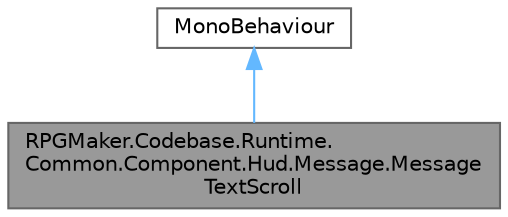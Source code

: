digraph "RPGMaker.Codebase.Runtime.Common.Component.Hud.Message.MessageTextScroll"
{
 // LATEX_PDF_SIZE
  bgcolor="transparent";
  edge [fontname=Helvetica,fontsize=10,labelfontname=Helvetica,labelfontsize=10];
  node [fontname=Helvetica,fontsize=10,shape=box,height=0.2,width=0.4];
  Node1 [id="Node000001",label="RPGMaker.Codebase.Runtime.\lCommon.Component.Hud.Message.Message\lTextScroll",height=0.2,width=0.4,color="gray40", fillcolor="grey60", style="filled", fontcolor="black",tooltip="😁 イベントコマンド『文章のスクロール』用コンポーネント。"];
  Node2 -> Node1 [id="edge1_Node000001_Node000002",dir="back",color="steelblue1",style="solid",tooltip=" "];
  Node2 [id="Node000002",label="MonoBehaviour",height=0.2,width=0.4,color="gray40", fillcolor="white", style="filled",tooltip=" "];
}
